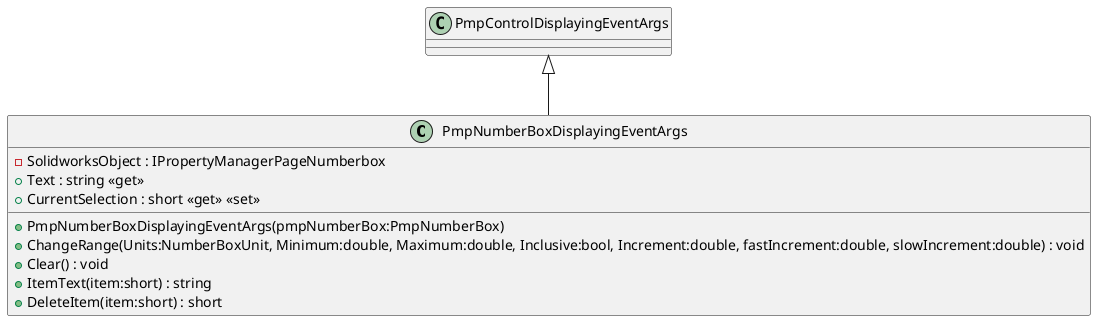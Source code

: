 @startuml
class PmpNumberBoxDisplayingEventArgs {
    - SolidworksObject : IPropertyManagerPageNumberbox
    + PmpNumberBoxDisplayingEventArgs(pmpNumberBox:PmpNumberBox)
    + ChangeRange(Units:NumberBoxUnit, Minimum:double, Maximum:double, Inclusive:bool, Increment:double, fastIncrement:double, slowIncrement:double) : void
    + Clear() : void
    + ItemText(item:short) : string
    + DeleteItem(item:short) : short
    + Text : string <<get>>
    + CurrentSelection : short <<get>> <<set>>
}
PmpControlDisplayingEventArgs <|-- PmpNumberBoxDisplayingEventArgs
@enduml
